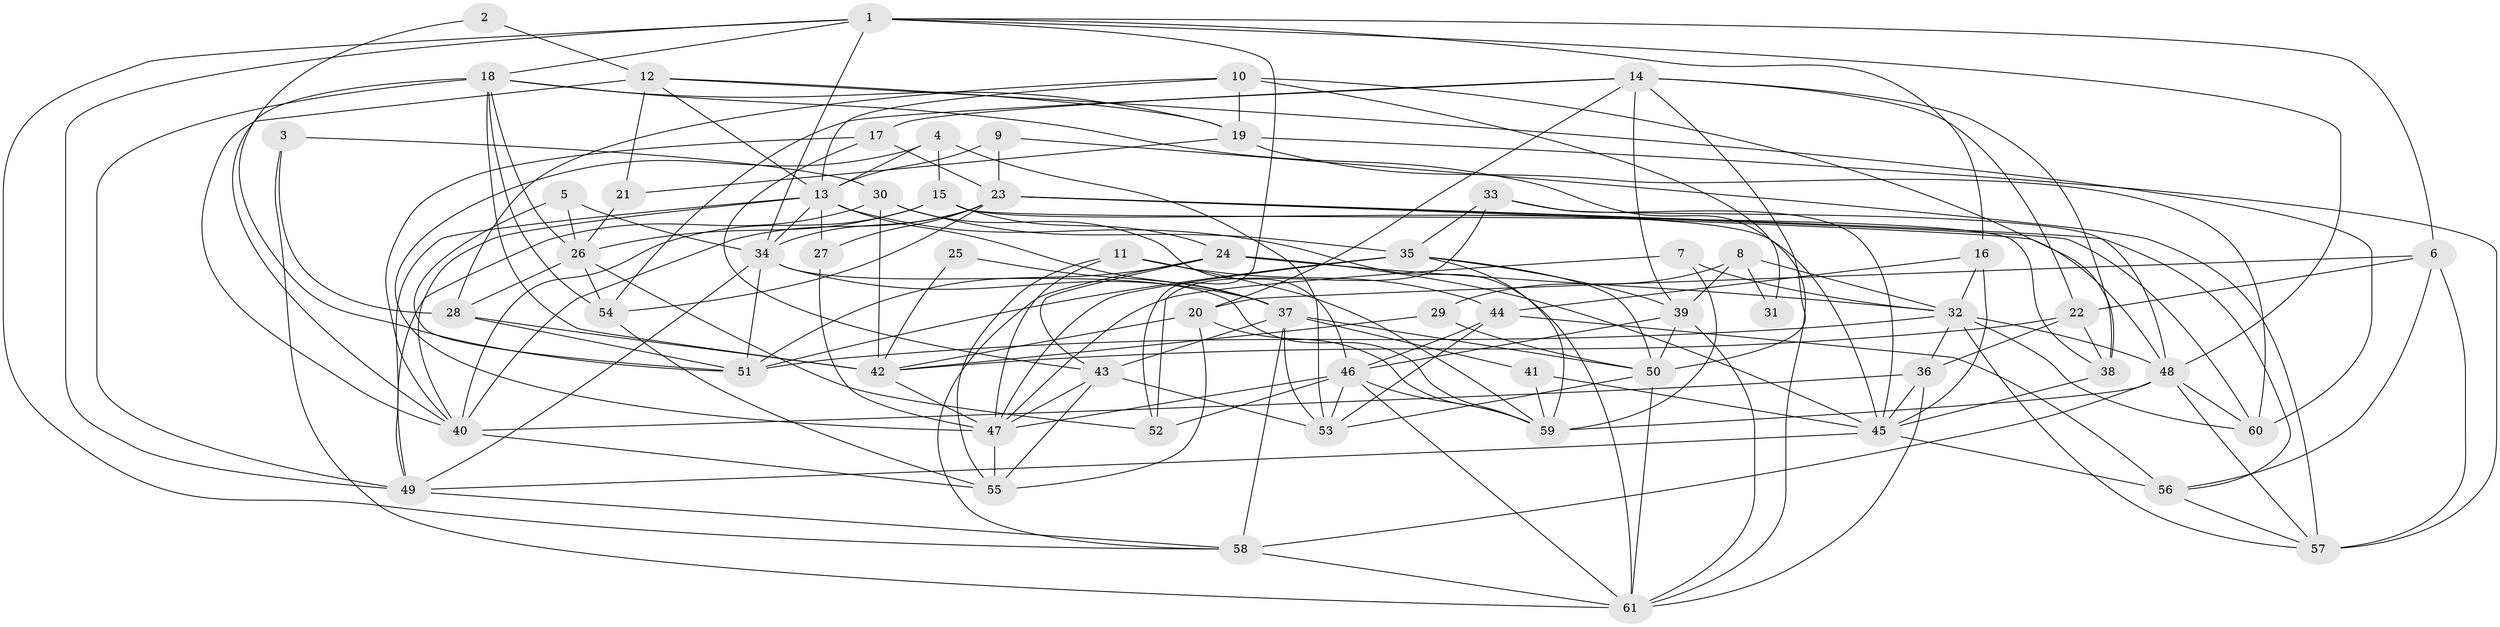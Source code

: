 // original degree distribution, {3: 0.24793388429752067, 5: 0.23140495867768596, 4: 0.2727272727272727, 2: 0.1322314049586777, 6: 0.0743801652892562, 7: 0.03305785123966942, 8: 0.008264462809917356}
// Generated by graph-tools (version 1.1) at 2025/50/03/09/25 03:50:08]
// undirected, 61 vertices, 173 edges
graph export_dot {
graph [start="1"]
  node [color=gray90,style=filled];
  1;
  2;
  3;
  4;
  5;
  6;
  7;
  8;
  9;
  10;
  11;
  12;
  13;
  14;
  15;
  16;
  17;
  18;
  19;
  20;
  21;
  22;
  23;
  24;
  25;
  26;
  27;
  28;
  29;
  30;
  31;
  32;
  33;
  34;
  35;
  36;
  37;
  38;
  39;
  40;
  41;
  42;
  43;
  44;
  45;
  46;
  47;
  48;
  49;
  50;
  51;
  52;
  53;
  54;
  55;
  56;
  57;
  58;
  59;
  60;
  61;
  1 -- 6 [weight=1.0];
  1 -- 16 [weight=1.0];
  1 -- 18 [weight=1.0];
  1 -- 34 [weight=1.0];
  1 -- 48 [weight=1.0];
  1 -- 49 [weight=1.0];
  1 -- 52 [weight=1.0];
  1 -- 58 [weight=1.0];
  2 -- 12 [weight=1.0];
  2 -- 51 [weight=1.0];
  3 -- 28 [weight=1.0];
  3 -- 30 [weight=1.0];
  3 -- 61 [weight=1.0];
  4 -- 13 [weight=1.0];
  4 -- 15 [weight=1.0];
  4 -- 47 [weight=1.0];
  4 -- 53 [weight=1.0];
  5 -- 26 [weight=1.0];
  5 -- 34 [weight=1.0];
  5 -- 51 [weight=1.0];
  6 -- 20 [weight=1.0];
  6 -- 22 [weight=1.0];
  6 -- 56 [weight=1.0];
  6 -- 57 [weight=1.0];
  7 -- 32 [weight=1.0];
  7 -- 47 [weight=1.0];
  7 -- 59 [weight=1.0];
  8 -- 29 [weight=1.0];
  8 -- 31 [weight=1.0];
  8 -- 32 [weight=1.0];
  8 -- 39 [weight=1.0];
  9 -- 13 [weight=1.0];
  9 -- 23 [weight=1.0];
  9 -- 57 [weight=1.0];
  10 -- 13 [weight=1.0];
  10 -- 19 [weight=1.0];
  10 -- 28 [weight=1.0];
  10 -- 31 [weight=1.0];
  10 -- 38 [weight=1.0];
  11 -- 44 [weight=1.0];
  11 -- 47 [weight=1.0];
  11 -- 55 [weight=1.0];
  11 -- 59 [weight=1.0];
  12 -- 13 [weight=1.0];
  12 -- 19 [weight=1.0];
  12 -- 21 [weight=1.0];
  12 -- 40 [weight=1.0];
  12 -- 60 [weight=1.0];
  13 -- 27 [weight=1.0];
  13 -- 34 [weight=1.0];
  13 -- 37 [weight=1.0];
  13 -- 40 [weight=1.0];
  13 -- 49 [weight=1.0];
  13 -- 61 [weight=1.0];
  14 -- 17 [weight=1.0];
  14 -- 20 [weight=1.0];
  14 -- 22 [weight=1.0];
  14 -- 38 [weight=1.0];
  14 -- 39 [weight=1.0];
  14 -- 50 [weight=1.0];
  14 -- 54 [weight=1.0];
  15 -- 24 [weight=1.0];
  15 -- 26 [weight=1.0];
  15 -- 38 [weight=1.0];
  15 -- 40 [weight=1.0];
  15 -- 45 [weight=1.0];
  16 -- 32 [weight=1.0];
  16 -- 44 [weight=1.0];
  16 -- 45 [weight=1.0];
  17 -- 23 [weight=1.0];
  17 -- 40 [weight=1.0];
  17 -- 43 [weight=1.0];
  18 -- 19 [weight=1.0];
  18 -- 26 [weight=1.0];
  18 -- 40 [weight=1.0];
  18 -- 42 [weight=1.0];
  18 -- 49 [weight=1.0];
  18 -- 54 [weight=1.0];
  18 -- 61 [weight=1.0];
  19 -- 21 [weight=1.0];
  19 -- 57 [weight=1.0];
  19 -- 60 [weight=1.0];
  20 -- 42 [weight=1.0];
  20 -- 55 [weight=1.0];
  20 -- 59 [weight=1.0];
  21 -- 26 [weight=1.0];
  22 -- 36 [weight=1.0];
  22 -- 38 [weight=1.0];
  22 -- 42 [weight=1.0];
  23 -- 27 [weight=1.0];
  23 -- 34 [weight=1.0];
  23 -- 40 [weight=1.0];
  23 -- 48 [weight=1.0];
  23 -- 54 [weight=1.0];
  23 -- 56 [weight=1.0];
  23 -- 60 [weight=1.0];
  24 -- 32 [weight=1.0];
  24 -- 43 [weight=1.0];
  24 -- 45 [weight=1.0];
  24 -- 51 [weight=1.0];
  24 -- 58 [weight=1.0];
  25 -- 37 [weight=1.0];
  25 -- 42 [weight=1.0];
  26 -- 28 [weight=1.0];
  26 -- 52 [weight=1.0];
  26 -- 54 [weight=1.0];
  27 -- 47 [weight=1.0];
  28 -- 42 [weight=1.0];
  28 -- 51 [weight=1.0];
  29 -- 42 [weight=1.0];
  29 -- 50 [weight=1.0];
  30 -- 35 [weight=1.0];
  30 -- 42 [weight=1.0];
  30 -- 46 [weight=1.0];
  30 -- 49 [weight=1.0];
  32 -- 36 [weight=1.0];
  32 -- 48 [weight=1.0];
  32 -- 51 [weight=1.0];
  32 -- 57 [weight=1.0];
  32 -- 60 [weight=1.0];
  33 -- 35 [weight=1.0];
  33 -- 45 [weight=1.0];
  33 -- 48 [weight=1.0];
  33 -- 52 [weight=1.0];
  34 -- 37 [weight=1.0];
  34 -- 49 [weight=1.0];
  34 -- 51 [weight=1.0];
  34 -- 59 [weight=1.0];
  35 -- 39 [weight=1.0];
  35 -- 47 [weight=1.0];
  35 -- 50 [weight=1.0];
  35 -- 51 [weight=1.0];
  35 -- 59 [weight=1.0];
  36 -- 40 [weight=1.0];
  36 -- 45 [weight=1.0];
  36 -- 61 [weight=1.0];
  37 -- 41 [weight=1.0];
  37 -- 43 [weight=1.0];
  37 -- 50 [weight=1.0];
  37 -- 53 [weight=1.0];
  37 -- 58 [weight=1.0];
  38 -- 45 [weight=1.0];
  39 -- 46 [weight=1.0];
  39 -- 50 [weight=1.0];
  39 -- 61 [weight=1.0];
  40 -- 55 [weight=1.0];
  41 -- 45 [weight=1.0];
  41 -- 59 [weight=1.0];
  42 -- 47 [weight=1.0];
  43 -- 47 [weight=1.0];
  43 -- 53 [weight=1.0];
  43 -- 55 [weight=1.0];
  44 -- 46 [weight=1.0];
  44 -- 53 [weight=1.0];
  44 -- 56 [weight=1.0];
  45 -- 49 [weight=1.0];
  45 -- 56 [weight=1.0];
  46 -- 47 [weight=1.0];
  46 -- 52 [weight=1.0];
  46 -- 53 [weight=1.0];
  46 -- 59 [weight=2.0];
  46 -- 61 [weight=1.0];
  47 -- 55 [weight=2.0];
  48 -- 57 [weight=1.0];
  48 -- 58 [weight=2.0];
  48 -- 59 [weight=1.0];
  48 -- 60 [weight=1.0];
  49 -- 58 [weight=1.0];
  50 -- 53 [weight=1.0];
  50 -- 61 [weight=1.0];
  54 -- 55 [weight=1.0];
  56 -- 57 [weight=1.0];
  58 -- 61 [weight=1.0];
}
